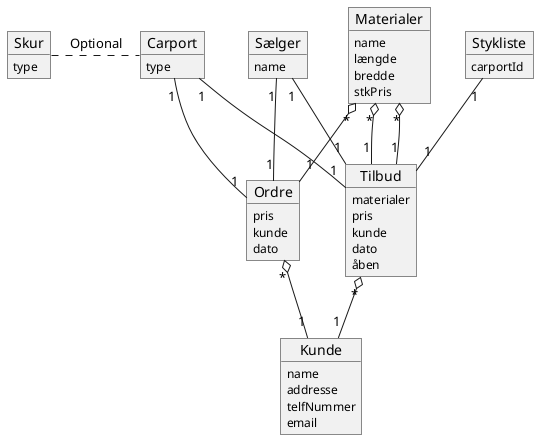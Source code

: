 @startuml

object Kunde
Kunde : <size:12>name
Kunde : <size:12>addresse
Kunde : <size:12>telfNummer
Kunde : <size:12>email

object Sælger
Sælger : <size:12>name


object Materialer
Materialer : <size:12>name
Materialer : <size:12>længde
Materialer : <size:12>bredde
Materialer : <size:12>stkPris

object Tilbud
Tilbud : <size:12>materialer
Tilbud : <size:12>pris
Tilbud : <size:12>kunde
Tilbud : <size:12>dato
Tilbud : <size:12>åben

object Ordre
Ordre : <size:12>pris
Ordre : <size:12>kunde
Ordre : <size:12>dato

object Carport
Carport : <size:12>type

object Skur
Skur : <size:12>type

object Stykliste
Stykliste : <size:12>carportId


Materialer "*" o-- "1" Ordre
Materialer "*" o-- "1" Tilbud
Tilbud "*" o-- "1" Kunde
Ordre"*" o-- "1" Kunde
Materialer "*" o-- "1" Tilbud
Stykliste "1" -- "1" Tilbud
Carport "1" -- "1" Tilbud
Carport "1" -- "1" Ordre
Sælger "1" -- "1" Tilbud
Sælger "1" -- "1" Ordre


Skur . Carport : Optional
@enduml
